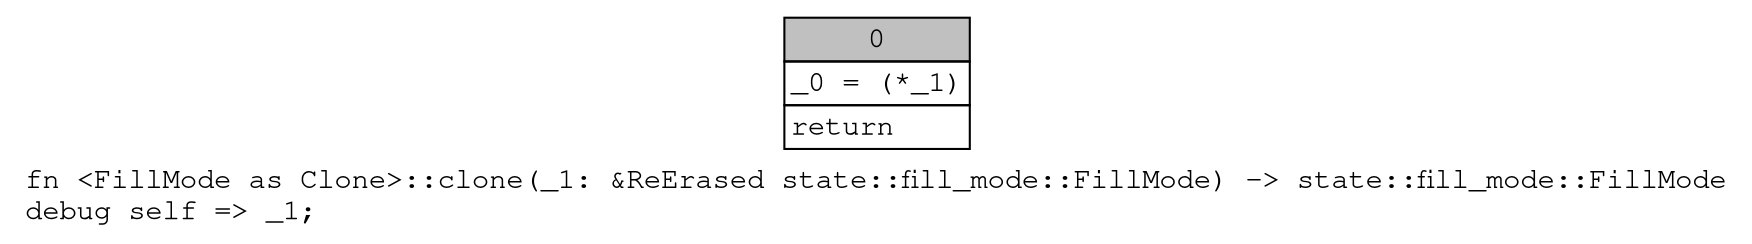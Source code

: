 digraph Mir_0_16159 {
    graph [fontname="Courier, monospace"];
    node [fontname="Courier, monospace"];
    edge [fontname="Courier, monospace"];
    label=<fn &lt;FillMode as Clone&gt;::clone(_1: &amp;ReErased state::fill_mode::FillMode) -&gt; state::fill_mode::FillMode<br align="left"/>debug self =&gt; _1;<br align="left"/>>;
    bb0__0_16159 [shape="none", label=<<table border="0" cellborder="1" cellspacing="0"><tr><td bgcolor="gray" align="center" colspan="1">0</td></tr><tr><td align="left" balign="left">_0 = (*_1)<br/></td></tr><tr><td align="left">return</td></tr></table>>];
}
